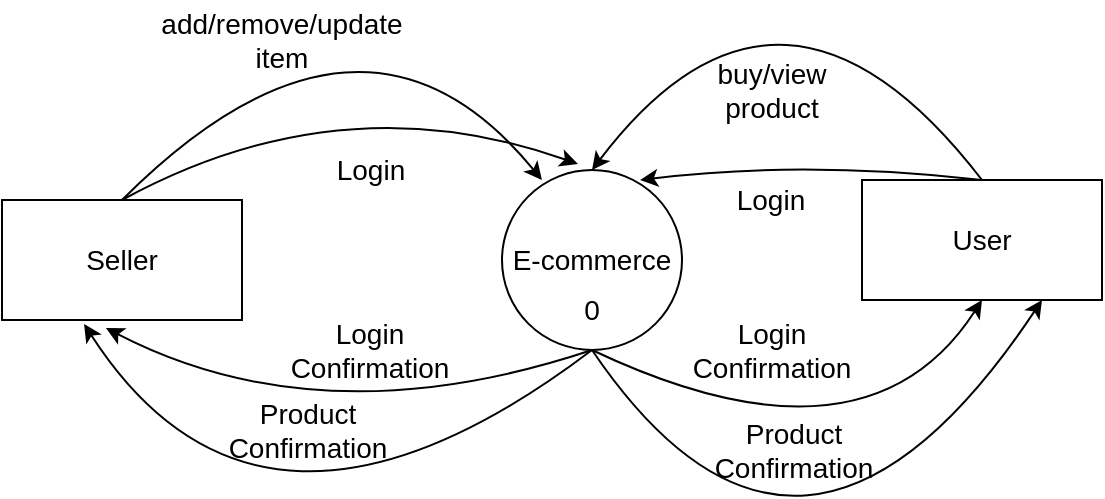 <mxfile version="20.5.3" type="github">
  <diagram id="C5RBs43oDa-KdzZeNtuy" name="Page-1">
    <mxGraphModel dx="1038" dy="564" grid="1" gridSize="10" guides="1" tooltips="1" connect="1" arrows="1" fold="1" page="1" pageScale="1" pageWidth="827" pageHeight="1169" math="0" shadow="0">
      <root>
        <mxCell id="WIyWlLk6GJQsqaUBKTNV-0" />
        <mxCell id="WIyWlLk6GJQsqaUBKTNV-1" parent="WIyWlLk6GJQsqaUBKTNV-0" />
        <mxCell id="tk-0zF5C6ERm4UmZNoEQ-0" value="&lt;font style=&quot;font-size: 14px;&quot;&gt;E-commerce&lt;/font&gt;" style="ellipse;whiteSpace=wrap;html=1;aspect=fixed;" vertex="1" parent="WIyWlLk6GJQsqaUBKTNV-1">
          <mxGeometry x="390" y="145" width="90" height="90" as="geometry" />
        </mxCell>
        <mxCell id="tk-0zF5C6ERm4UmZNoEQ-1" value="&lt;font style=&quot;font-size: 14px;&quot;&gt;Seller&lt;/font&gt;" style="rounded=0;whiteSpace=wrap;html=1;" vertex="1" parent="WIyWlLk6GJQsqaUBKTNV-1">
          <mxGeometry x="140" y="160" width="120" height="60" as="geometry" />
        </mxCell>
        <mxCell id="tk-0zF5C6ERm4UmZNoEQ-2" value="&lt;font style=&quot;font-size: 14px;&quot;&gt;User&lt;/font&gt;" style="rounded=0;whiteSpace=wrap;html=1;" vertex="1" parent="WIyWlLk6GJQsqaUBKTNV-1">
          <mxGeometry x="570" y="150" width="120" height="60" as="geometry" />
        </mxCell>
        <mxCell id="tk-0zF5C6ERm4UmZNoEQ-3" value="" style="curved=1;endArrow=classic;html=1;rounded=0;fontSize=14;exitX=0.5;exitY=1;exitDx=0;exitDy=0;entryX=0.433;entryY=1.067;entryDx=0;entryDy=0;entryPerimeter=0;" edge="1" parent="WIyWlLk6GJQsqaUBKTNV-1" source="tk-0zF5C6ERm4UmZNoEQ-0" target="tk-0zF5C6ERm4UmZNoEQ-1">
          <mxGeometry width="50" height="50" relative="1" as="geometry">
            <mxPoint x="370" y="320" as="sourcePoint" />
            <mxPoint x="230" y="310" as="targetPoint" />
            <Array as="points">
              <mxPoint x="300" y="280" />
            </Array>
          </mxGeometry>
        </mxCell>
        <mxCell id="tk-0zF5C6ERm4UmZNoEQ-4" value="Login" style="text;html=1;strokeColor=none;fillColor=none;align=center;verticalAlign=middle;whiteSpace=wrap;rounded=0;fontSize=14;" vertex="1" parent="WIyWlLk6GJQsqaUBKTNV-1">
          <mxGeometry x="299.5" y="130" width="49" height="30" as="geometry" />
        </mxCell>
        <mxCell id="tk-0zF5C6ERm4UmZNoEQ-6" value="" style="curved=1;endArrow=classic;html=1;rounded=0;fontSize=14;exitX=0.5;exitY=0;exitDx=0;exitDy=0;entryX=0.422;entryY=-0.033;entryDx=0;entryDy=0;entryPerimeter=0;" edge="1" parent="WIyWlLk6GJQsqaUBKTNV-1" source="tk-0zF5C6ERm4UmZNoEQ-1" target="tk-0zF5C6ERm4UmZNoEQ-0">
          <mxGeometry width="50" height="50" relative="1" as="geometry">
            <mxPoint x="370" y="320" as="sourcePoint" />
            <mxPoint x="420" y="270" as="targetPoint" />
            <Array as="points">
              <mxPoint x="310" y="100" />
            </Array>
          </mxGeometry>
        </mxCell>
        <mxCell id="tk-0zF5C6ERm4UmZNoEQ-7" value="Login Confirmation" style="text;html=1;strokeColor=none;fillColor=none;align=center;verticalAlign=middle;whiteSpace=wrap;rounded=0;fontSize=14;" vertex="1" parent="WIyWlLk6GJQsqaUBKTNV-1">
          <mxGeometry x="269" y="220" width="110" height="30" as="geometry" />
        </mxCell>
        <mxCell id="tk-0zF5C6ERm4UmZNoEQ-8" value="" style="curved=1;endArrow=classic;html=1;rounded=0;fontSize=14;exitX=0.5;exitY=0;exitDx=0;exitDy=0;entryX=0.222;entryY=0.056;entryDx=0;entryDy=0;entryPerimeter=0;" edge="1" parent="WIyWlLk6GJQsqaUBKTNV-1" source="tk-0zF5C6ERm4UmZNoEQ-1" target="tk-0zF5C6ERm4UmZNoEQ-0">
          <mxGeometry width="50" height="50" relative="1" as="geometry">
            <mxPoint x="210" y="170" as="sourcePoint" />
            <mxPoint x="320" y="60" as="targetPoint" />
            <Array as="points">
              <mxPoint x="320" y="40" />
            </Array>
          </mxGeometry>
        </mxCell>
        <mxCell id="tk-0zF5C6ERm4UmZNoEQ-9" value="&lt;div&gt;add/remove/update&lt;/div&gt;&lt;div&gt;item&lt;br&gt;&lt;/div&gt;" style="text;html=1;strokeColor=none;fillColor=none;align=center;verticalAlign=middle;whiteSpace=wrap;rounded=0;fontSize=14;" vertex="1" parent="WIyWlLk6GJQsqaUBKTNV-1">
          <mxGeometry x="200" y="60" width="160" height="40" as="geometry" />
        </mxCell>
        <mxCell id="tk-0zF5C6ERm4UmZNoEQ-10" value="" style="curved=1;endArrow=classic;html=1;rounded=0;fontSize=14;exitX=0.5;exitY=0;exitDx=0;exitDy=0;entryX=0.767;entryY=0.056;entryDx=0;entryDy=0;entryPerimeter=0;" edge="1" parent="WIyWlLk6GJQsqaUBKTNV-1" source="tk-0zF5C6ERm4UmZNoEQ-2" target="tk-0zF5C6ERm4UmZNoEQ-0">
          <mxGeometry width="50" height="50" relative="1" as="geometry">
            <mxPoint x="693.04" y="67.99" as="sourcePoint" />
            <mxPoint x="450" y="57.01" as="targetPoint" />
            <Array as="points">
              <mxPoint x="540" y="140" />
            </Array>
          </mxGeometry>
        </mxCell>
        <mxCell id="tk-0zF5C6ERm4UmZNoEQ-11" value="Login" style="text;html=1;strokeColor=none;fillColor=none;align=center;verticalAlign=middle;whiteSpace=wrap;rounded=0;fontSize=14;" vertex="1" parent="WIyWlLk6GJQsqaUBKTNV-1">
          <mxGeometry x="500" y="145" width="49" height="30" as="geometry" />
        </mxCell>
        <mxCell id="tk-0zF5C6ERm4UmZNoEQ-13" value="" style="curved=1;endArrow=classic;html=1;rounded=0;fontSize=14;exitX=0.5;exitY=0;exitDx=0;exitDy=0;entryX=0.5;entryY=0;entryDx=0;entryDy=0;" edge="1" parent="WIyWlLk6GJQsqaUBKTNV-1" source="tk-0zF5C6ERm4UmZNoEQ-2" target="tk-0zF5C6ERm4UmZNoEQ-0">
          <mxGeometry width="50" height="50" relative="1" as="geometry">
            <mxPoint x="660" y="130" as="sourcePoint" />
            <mxPoint x="869.98" y="120.04" as="targetPoint" />
            <Array as="points">
              <mxPoint x="530" y="20" />
            </Array>
          </mxGeometry>
        </mxCell>
        <mxCell id="tk-0zF5C6ERm4UmZNoEQ-15" value="&lt;div&gt;buy/view&lt;/div&gt;&lt;div&gt;product&lt;br&gt;&lt;/div&gt;" style="text;html=1;strokeColor=none;fillColor=none;align=center;verticalAlign=middle;whiteSpace=wrap;rounded=0;fontSize=14;" vertex="1" parent="WIyWlLk6GJQsqaUBKTNV-1">
          <mxGeometry x="449.5" y="90" width="150" height="30" as="geometry" />
        </mxCell>
        <mxCell id="tk-0zF5C6ERm4UmZNoEQ-20" value="" style="curved=1;endArrow=classic;html=1;rounded=0;fontSize=14;entryX=0.342;entryY=1.033;entryDx=0;entryDy=0;entryPerimeter=0;exitX=0.5;exitY=1;exitDx=0;exitDy=0;" edge="1" parent="WIyWlLk6GJQsqaUBKTNV-1" source="tk-0zF5C6ERm4UmZNoEQ-0" target="tk-0zF5C6ERm4UmZNoEQ-1">
          <mxGeometry width="50" height="50" relative="1" as="geometry">
            <mxPoint x="430" y="240" as="sourcePoint" />
            <mxPoint x="170.0" y="270" as="targetPoint" />
            <Array as="points">
              <mxPoint x="270" y="360" />
            </Array>
          </mxGeometry>
        </mxCell>
        <mxCell id="tk-0zF5C6ERm4UmZNoEQ-21" value="Product Confirmation" style="text;html=1;strokeColor=none;fillColor=none;align=center;verticalAlign=middle;whiteSpace=wrap;rounded=0;fontSize=14;" vertex="1" parent="WIyWlLk6GJQsqaUBKTNV-1">
          <mxGeometry x="236.5" y="260" width="112" height="30" as="geometry" />
        </mxCell>
        <mxCell id="tk-0zF5C6ERm4UmZNoEQ-22" value="" style="curved=1;endArrow=classic;html=1;rounded=0;fontSize=14;exitX=0.5;exitY=1;exitDx=0;exitDy=0;entryX=0.5;entryY=1;entryDx=0;entryDy=0;" edge="1" parent="WIyWlLk6GJQsqaUBKTNV-1" source="tk-0zF5C6ERm4UmZNoEQ-0" target="tk-0zF5C6ERm4UmZNoEQ-2">
          <mxGeometry width="50" height="50" relative="1" as="geometry">
            <mxPoint x="462.02" y="320" as="sourcePoint" />
            <mxPoint x="690" y="302.03" as="targetPoint" />
            <Array as="points">
              <mxPoint x="572" y="300" />
            </Array>
          </mxGeometry>
        </mxCell>
        <mxCell id="tk-0zF5C6ERm4UmZNoEQ-23" value="Login Confirmation" style="text;html=1;strokeColor=none;fillColor=none;align=center;verticalAlign=middle;whiteSpace=wrap;rounded=0;fontSize=14;" vertex="1" parent="WIyWlLk6GJQsqaUBKTNV-1">
          <mxGeometry x="469.5" y="220" width="110" height="30" as="geometry" />
        </mxCell>
        <mxCell id="tk-0zF5C6ERm4UmZNoEQ-25" value="" style="curved=1;endArrow=classic;html=1;rounded=0;fontSize=14;exitX=0.5;exitY=1;exitDx=0;exitDy=0;entryX=0.75;entryY=1;entryDx=0;entryDy=0;" edge="1" parent="WIyWlLk6GJQsqaUBKTNV-1" source="tk-0zF5C6ERm4UmZNoEQ-0" target="tk-0zF5C6ERm4UmZNoEQ-2">
          <mxGeometry width="50" height="50" relative="1" as="geometry">
            <mxPoint x="449.5" y="370" as="sourcePoint" />
            <mxPoint x="677.48" y="352.03" as="targetPoint" />
            <Array as="points">
              <mxPoint x="540" y="390" />
            </Array>
          </mxGeometry>
        </mxCell>
        <mxCell id="tk-0zF5C6ERm4UmZNoEQ-26" value="Product Confirmation" style="text;html=1;strokeColor=none;fillColor=none;align=center;verticalAlign=middle;whiteSpace=wrap;rounded=0;fontSize=14;" vertex="1" parent="WIyWlLk6GJQsqaUBKTNV-1">
          <mxGeometry x="480" y="270" width="112" height="30" as="geometry" />
        </mxCell>
        <mxCell id="tk-0zF5C6ERm4UmZNoEQ-29" value="0" style="text;html=1;strokeColor=none;fillColor=none;align=center;verticalAlign=middle;whiteSpace=wrap;rounded=0;fontSize=14;" vertex="1" parent="WIyWlLk6GJQsqaUBKTNV-1">
          <mxGeometry x="405" y="200" width="60" height="30" as="geometry" />
        </mxCell>
      </root>
    </mxGraphModel>
  </diagram>
</mxfile>
